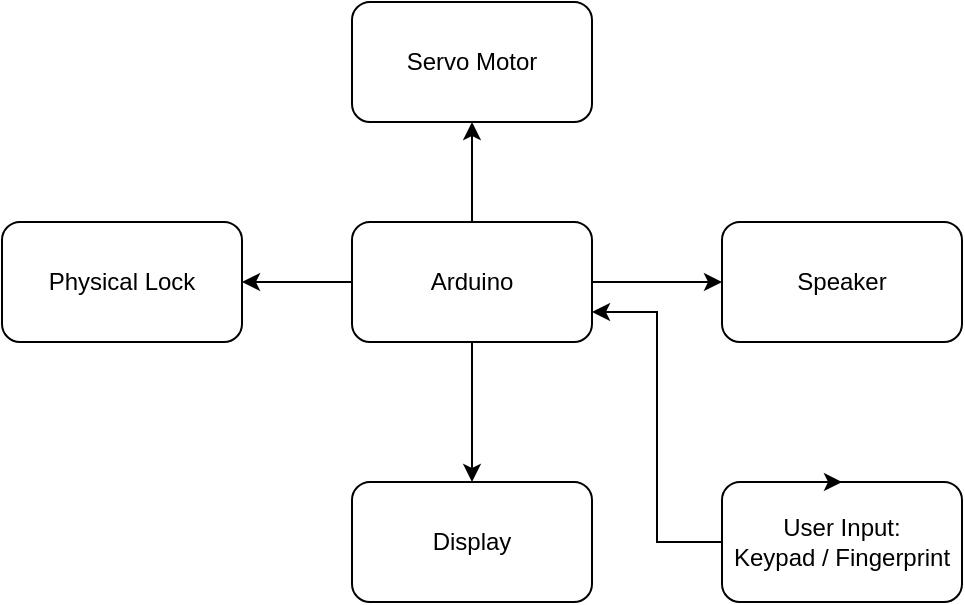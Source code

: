 <mxfile version="26.0.11">
  <diagram name="Page-1" id="ysvRbG7KKsWrp8eyx3KQ">
    <mxGraphModel dx="1434" dy="790" grid="1" gridSize="10" guides="1" tooltips="1" connect="1" arrows="1" fold="1" page="1" pageScale="1" pageWidth="850" pageHeight="1100" math="0" shadow="0">
      <root>
        <mxCell id="0" />
        <mxCell id="1" parent="0" />
        <mxCell id="JNXkOQ7XTJxNFgtDe8OC-9" value="" style="edgeStyle=orthogonalEdgeStyle;rounded=0;orthogonalLoop=1;jettySize=auto;html=1;" parent="1" source="JNXkOQ7XTJxNFgtDe8OC-1" target="JNXkOQ7XTJxNFgtDe8OC-3" edge="1">
          <mxGeometry relative="1" as="geometry" />
        </mxCell>
        <mxCell id="JNXkOQ7XTJxNFgtDe8OC-10" value="" style="edgeStyle=orthogonalEdgeStyle;rounded=0;orthogonalLoop=1;jettySize=auto;html=1;" parent="1" source="JNXkOQ7XTJxNFgtDe8OC-1" target="JNXkOQ7XTJxNFgtDe8OC-6" edge="1">
          <mxGeometry relative="1" as="geometry" />
        </mxCell>
        <mxCell id="JNXkOQ7XTJxNFgtDe8OC-12" value="" style="edgeStyle=orthogonalEdgeStyle;rounded=0;orthogonalLoop=1;jettySize=auto;html=1;" parent="1" source="JNXkOQ7XTJxNFgtDe8OC-1" target="JNXkOQ7XTJxNFgtDe8OC-2" edge="1">
          <mxGeometry relative="1" as="geometry" />
        </mxCell>
        <mxCell id="JNXkOQ7XTJxNFgtDe8OC-13" value="" style="edgeStyle=orthogonalEdgeStyle;rounded=0;orthogonalLoop=1;jettySize=auto;html=1;" parent="1" source="JNXkOQ7XTJxNFgtDe8OC-1" target="JNXkOQ7XTJxNFgtDe8OC-5" edge="1">
          <mxGeometry relative="1" as="geometry" />
        </mxCell>
        <mxCell id="JNXkOQ7XTJxNFgtDe8OC-1" value="Arduino" style="rounded=1;whiteSpace=wrap;html=1;" parent="1" vertex="1">
          <mxGeometry x="365" y="180" width="120" height="60" as="geometry" />
        </mxCell>
        <mxCell id="JNXkOQ7XTJxNFgtDe8OC-2" value="Servo Motor" style="rounded=1;whiteSpace=wrap;html=1;" parent="1" vertex="1">
          <mxGeometry x="365" y="70" width="120" height="60" as="geometry" />
        </mxCell>
        <mxCell id="JNXkOQ7XTJxNFgtDe8OC-3" value="Display" style="rounded=1;whiteSpace=wrap;html=1;" parent="1" vertex="1">
          <mxGeometry x="365" y="310" width="120" height="60" as="geometry" />
        </mxCell>
        <mxCell id="JNXkOQ7XTJxNFgtDe8OC-5" value="Speaker" style="rounded=1;whiteSpace=wrap;html=1;" parent="1" vertex="1">
          <mxGeometry x="550" y="180" width="120" height="60" as="geometry" />
        </mxCell>
        <mxCell id="JNXkOQ7XTJxNFgtDe8OC-6" value="Physical Lock" style="rounded=1;whiteSpace=wrap;html=1;" parent="1" vertex="1">
          <mxGeometry x="190" y="180" width="120" height="60" as="geometry" />
        </mxCell>
        <mxCell id="JNXkOQ7XTJxNFgtDe8OC-14" style="edgeStyle=orthogonalEdgeStyle;rounded=0;orthogonalLoop=1;jettySize=auto;html=1;entryX=1;entryY=0.75;entryDx=0;entryDy=0;" parent="1" source="JNXkOQ7XTJxNFgtDe8OC-8" target="JNXkOQ7XTJxNFgtDe8OC-1" edge="1">
          <mxGeometry relative="1" as="geometry" />
        </mxCell>
        <mxCell id="JNXkOQ7XTJxNFgtDe8OC-8" value="User Input:&lt;br&gt;Keypad / Fingerprint" style="rounded=1;whiteSpace=wrap;html=1;" parent="1" vertex="1">
          <mxGeometry x="550" y="310" width="120" height="60" as="geometry" />
        </mxCell>
        <mxCell id="JNXkOQ7XTJxNFgtDe8OC-15" style="edgeStyle=orthogonalEdgeStyle;rounded=0;orthogonalLoop=1;jettySize=auto;html=1;exitX=0.25;exitY=0;exitDx=0;exitDy=0;entryX=0.5;entryY=0;entryDx=0;entryDy=0;" parent="1" source="JNXkOQ7XTJxNFgtDe8OC-8" target="JNXkOQ7XTJxNFgtDe8OC-8" edge="1">
          <mxGeometry relative="1" as="geometry" />
        </mxCell>
      </root>
    </mxGraphModel>
  </diagram>
</mxfile>
